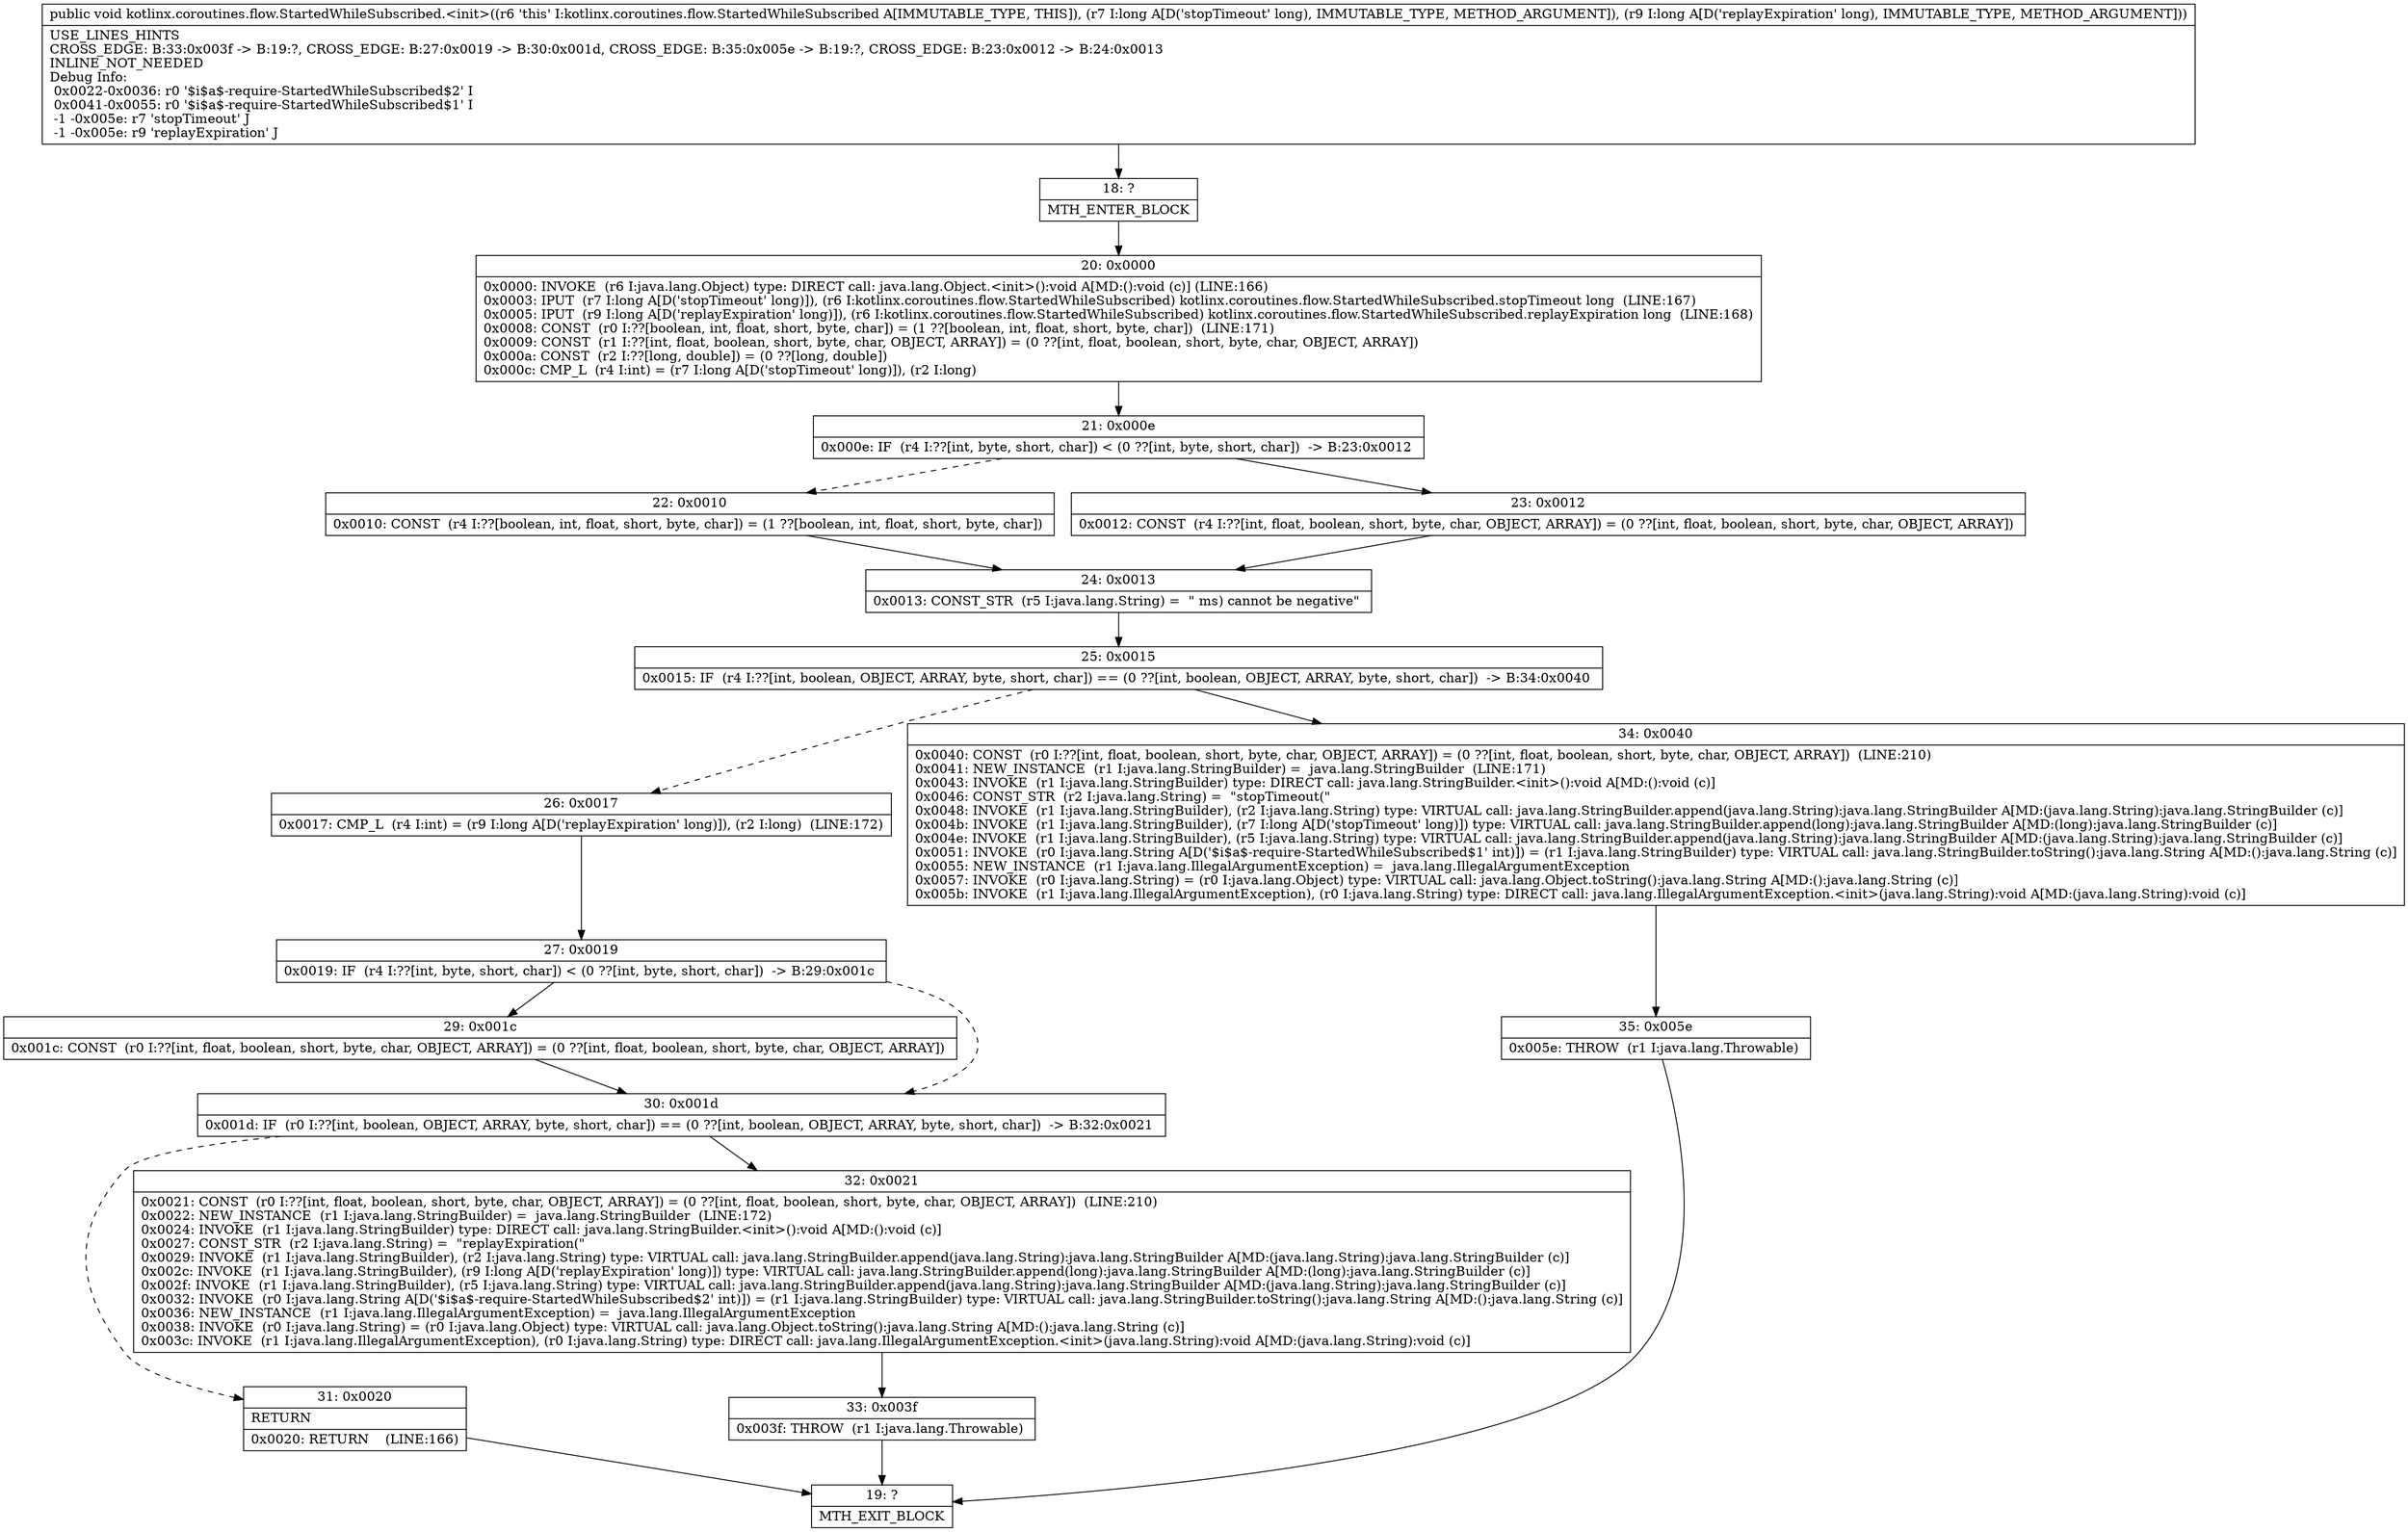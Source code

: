 digraph "CFG forkotlinx.coroutines.flow.StartedWhileSubscribed.\<init\>(JJ)V" {
Node_18 [shape=record,label="{18\:\ ?|MTH_ENTER_BLOCK\l}"];
Node_20 [shape=record,label="{20\:\ 0x0000|0x0000: INVOKE  (r6 I:java.lang.Object) type: DIRECT call: java.lang.Object.\<init\>():void A[MD:():void (c)] (LINE:166)\l0x0003: IPUT  (r7 I:long A[D('stopTimeout' long)]), (r6 I:kotlinx.coroutines.flow.StartedWhileSubscribed) kotlinx.coroutines.flow.StartedWhileSubscribed.stopTimeout long  (LINE:167)\l0x0005: IPUT  (r9 I:long A[D('replayExpiration' long)]), (r6 I:kotlinx.coroutines.flow.StartedWhileSubscribed) kotlinx.coroutines.flow.StartedWhileSubscribed.replayExpiration long  (LINE:168)\l0x0008: CONST  (r0 I:??[boolean, int, float, short, byte, char]) = (1 ??[boolean, int, float, short, byte, char])  (LINE:171)\l0x0009: CONST  (r1 I:??[int, float, boolean, short, byte, char, OBJECT, ARRAY]) = (0 ??[int, float, boolean, short, byte, char, OBJECT, ARRAY]) \l0x000a: CONST  (r2 I:??[long, double]) = (0 ??[long, double]) \l0x000c: CMP_L  (r4 I:int) = (r7 I:long A[D('stopTimeout' long)]), (r2 I:long) \l}"];
Node_21 [shape=record,label="{21\:\ 0x000e|0x000e: IF  (r4 I:??[int, byte, short, char]) \< (0 ??[int, byte, short, char])  \-\> B:23:0x0012 \l}"];
Node_22 [shape=record,label="{22\:\ 0x0010|0x0010: CONST  (r4 I:??[boolean, int, float, short, byte, char]) = (1 ??[boolean, int, float, short, byte, char]) \l}"];
Node_24 [shape=record,label="{24\:\ 0x0013|0x0013: CONST_STR  (r5 I:java.lang.String) =  \" ms) cannot be negative\" \l}"];
Node_25 [shape=record,label="{25\:\ 0x0015|0x0015: IF  (r4 I:??[int, boolean, OBJECT, ARRAY, byte, short, char]) == (0 ??[int, boolean, OBJECT, ARRAY, byte, short, char])  \-\> B:34:0x0040 \l}"];
Node_26 [shape=record,label="{26\:\ 0x0017|0x0017: CMP_L  (r4 I:int) = (r9 I:long A[D('replayExpiration' long)]), (r2 I:long)  (LINE:172)\l}"];
Node_27 [shape=record,label="{27\:\ 0x0019|0x0019: IF  (r4 I:??[int, byte, short, char]) \< (0 ??[int, byte, short, char])  \-\> B:29:0x001c \l}"];
Node_29 [shape=record,label="{29\:\ 0x001c|0x001c: CONST  (r0 I:??[int, float, boolean, short, byte, char, OBJECT, ARRAY]) = (0 ??[int, float, boolean, short, byte, char, OBJECT, ARRAY]) \l}"];
Node_30 [shape=record,label="{30\:\ 0x001d|0x001d: IF  (r0 I:??[int, boolean, OBJECT, ARRAY, byte, short, char]) == (0 ??[int, boolean, OBJECT, ARRAY, byte, short, char])  \-\> B:32:0x0021 \l}"];
Node_31 [shape=record,label="{31\:\ 0x0020|RETURN\l|0x0020: RETURN    (LINE:166)\l}"];
Node_19 [shape=record,label="{19\:\ ?|MTH_EXIT_BLOCK\l}"];
Node_32 [shape=record,label="{32\:\ 0x0021|0x0021: CONST  (r0 I:??[int, float, boolean, short, byte, char, OBJECT, ARRAY]) = (0 ??[int, float, boolean, short, byte, char, OBJECT, ARRAY])  (LINE:210)\l0x0022: NEW_INSTANCE  (r1 I:java.lang.StringBuilder) =  java.lang.StringBuilder  (LINE:172)\l0x0024: INVOKE  (r1 I:java.lang.StringBuilder) type: DIRECT call: java.lang.StringBuilder.\<init\>():void A[MD:():void (c)]\l0x0027: CONST_STR  (r2 I:java.lang.String) =  \"replayExpiration(\" \l0x0029: INVOKE  (r1 I:java.lang.StringBuilder), (r2 I:java.lang.String) type: VIRTUAL call: java.lang.StringBuilder.append(java.lang.String):java.lang.StringBuilder A[MD:(java.lang.String):java.lang.StringBuilder (c)]\l0x002c: INVOKE  (r1 I:java.lang.StringBuilder), (r9 I:long A[D('replayExpiration' long)]) type: VIRTUAL call: java.lang.StringBuilder.append(long):java.lang.StringBuilder A[MD:(long):java.lang.StringBuilder (c)]\l0x002f: INVOKE  (r1 I:java.lang.StringBuilder), (r5 I:java.lang.String) type: VIRTUAL call: java.lang.StringBuilder.append(java.lang.String):java.lang.StringBuilder A[MD:(java.lang.String):java.lang.StringBuilder (c)]\l0x0032: INVOKE  (r0 I:java.lang.String A[D('$i$a$\-require\-StartedWhileSubscribed$2' int)]) = (r1 I:java.lang.StringBuilder) type: VIRTUAL call: java.lang.StringBuilder.toString():java.lang.String A[MD:():java.lang.String (c)]\l0x0036: NEW_INSTANCE  (r1 I:java.lang.IllegalArgumentException) =  java.lang.IllegalArgumentException \l0x0038: INVOKE  (r0 I:java.lang.String) = (r0 I:java.lang.Object) type: VIRTUAL call: java.lang.Object.toString():java.lang.String A[MD:():java.lang.String (c)]\l0x003c: INVOKE  (r1 I:java.lang.IllegalArgumentException), (r0 I:java.lang.String) type: DIRECT call: java.lang.IllegalArgumentException.\<init\>(java.lang.String):void A[MD:(java.lang.String):void (c)]\l}"];
Node_33 [shape=record,label="{33\:\ 0x003f|0x003f: THROW  (r1 I:java.lang.Throwable) \l}"];
Node_34 [shape=record,label="{34\:\ 0x0040|0x0040: CONST  (r0 I:??[int, float, boolean, short, byte, char, OBJECT, ARRAY]) = (0 ??[int, float, boolean, short, byte, char, OBJECT, ARRAY])  (LINE:210)\l0x0041: NEW_INSTANCE  (r1 I:java.lang.StringBuilder) =  java.lang.StringBuilder  (LINE:171)\l0x0043: INVOKE  (r1 I:java.lang.StringBuilder) type: DIRECT call: java.lang.StringBuilder.\<init\>():void A[MD:():void (c)]\l0x0046: CONST_STR  (r2 I:java.lang.String) =  \"stopTimeout(\" \l0x0048: INVOKE  (r1 I:java.lang.StringBuilder), (r2 I:java.lang.String) type: VIRTUAL call: java.lang.StringBuilder.append(java.lang.String):java.lang.StringBuilder A[MD:(java.lang.String):java.lang.StringBuilder (c)]\l0x004b: INVOKE  (r1 I:java.lang.StringBuilder), (r7 I:long A[D('stopTimeout' long)]) type: VIRTUAL call: java.lang.StringBuilder.append(long):java.lang.StringBuilder A[MD:(long):java.lang.StringBuilder (c)]\l0x004e: INVOKE  (r1 I:java.lang.StringBuilder), (r5 I:java.lang.String) type: VIRTUAL call: java.lang.StringBuilder.append(java.lang.String):java.lang.StringBuilder A[MD:(java.lang.String):java.lang.StringBuilder (c)]\l0x0051: INVOKE  (r0 I:java.lang.String A[D('$i$a$\-require\-StartedWhileSubscribed$1' int)]) = (r1 I:java.lang.StringBuilder) type: VIRTUAL call: java.lang.StringBuilder.toString():java.lang.String A[MD:():java.lang.String (c)]\l0x0055: NEW_INSTANCE  (r1 I:java.lang.IllegalArgumentException) =  java.lang.IllegalArgumentException \l0x0057: INVOKE  (r0 I:java.lang.String) = (r0 I:java.lang.Object) type: VIRTUAL call: java.lang.Object.toString():java.lang.String A[MD:():java.lang.String (c)]\l0x005b: INVOKE  (r1 I:java.lang.IllegalArgumentException), (r0 I:java.lang.String) type: DIRECT call: java.lang.IllegalArgumentException.\<init\>(java.lang.String):void A[MD:(java.lang.String):void (c)]\l}"];
Node_35 [shape=record,label="{35\:\ 0x005e|0x005e: THROW  (r1 I:java.lang.Throwable) \l}"];
Node_23 [shape=record,label="{23\:\ 0x0012|0x0012: CONST  (r4 I:??[int, float, boolean, short, byte, char, OBJECT, ARRAY]) = (0 ??[int, float, boolean, short, byte, char, OBJECT, ARRAY]) \l}"];
MethodNode[shape=record,label="{public void kotlinx.coroutines.flow.StartedWhileSubscribed.\<init\>((r6 'this' I:kotlinx.coroutines.flow.StartedWhileSubscribed A[IMMUTABLE_TYPE, THIS]), (r7 I:long A[D('stopTimeout' long), IMMUTABLE_TYPE, METHOD_ARGUMENT]), (r9 I:long A[D('replayExpiration' long), IMMUTABLE_TYPE, METHOD_ARGUMENT]))  | USE_LINES_HINTS\lCROSS_EDGE: B:33:0x003f \-\> B:19:?, CROSS_EDGE: B:27:0x0019 \-\> B:30:0x001d, CROSS_EDGE: B:35:0x005e \-\> B:19:?, CROSS_EDGE: B:23:0x0012 \-\> B:24:0x0013\lINLINE_NOT_NEEDED\lDebug Info:\l  0x0022\-0x0036: r0 '$i$a$\-require\-StartedWhileSubscribed$2' I\l  0x0041\-0x0055: r0 '$i$a$\-require\-StartedWhileSubscribed$1' I\l  \-1 \-0x005e: r7 'stopTimeout' J\l  \-1 \-0x005e: r9 'replayExpiration' J\l}"];
MethodNode -> Node_18;Node_18 -> Node_20;
Node_20 -> Node_21;
Node_21 -> Node_22[style=dashed];
Node_21 -> Node_23;
Node_22 -> Node_24;
Node_24 -> Node_25;
Node_25 -> Node_26[style=dashed];
Node_25 -> Node_34;
Node_26 -> Node_27;
Node_27 -> Node_29;
Node_27 -> Node_30[style=dashed];
Node_29 -> Node_30;
Node_30 -> Node_31[style=dashed];
Node_30 -> Node_32;
Node_31 -> Node_19;
Node_32 -> Node_33;
Node_33 -> Node_19;
Node_34 -> Node_35;
Node_35 -> Node_19;
Node_23 -> Node_24;
}


